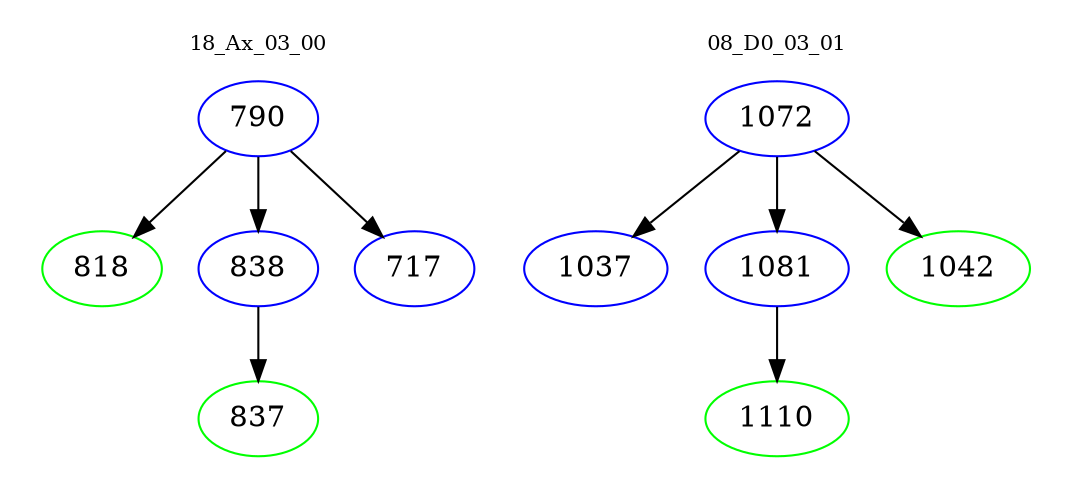 digraph{
subgraph cluster_0 {
color = white
label = "18_Ax_03_00";
fontsize=10;
T0_790 [label="790", color="blue"]
T0_790 -> T0_818 [color="black"]
T0_818 [label="818", color="green"]
T0_790 -> T0_838 [color="black"]
T0_838 [label="838", color="blue"]
T0_838 -> T0_837 [color="black"]
T0_837 [label="837", color="green"]
T0_790 -> T0_717 [color="black"]
T0_717 [label="717", color="blue"]
}
subgraph cluster_1 {
color = white
label = "08_D0_03_01";
fontsize=10;
T1_1072 [label="1072", color="blue"]
T1_1072 -> T1_1037 [color="black"]
T1_1037 [label="1037", color="blue"]
T1_1072 -> T1_1081 [color="black"]
T1_1081 [label="1081", color="blue"]
T1_1081 -> T1_1110 [color="black"]
T1_1110 [label="1110", color="green"]
T1_1072 -> T1_1042 [color="black"]
T1_1042 [label="1042", color="green"]
}
}
